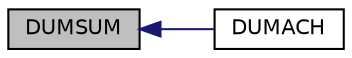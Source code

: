 digraph G
{
  edge [fontname="Helvetica",fontsize="10",labelfontname="Helvetica",labelfontsize="10"];
  node [fontname="Helvetica",fontsize="10",shape=record];
  rankdir=LR;
  Node1 [label="DUMSUM",height=0.2,width=0.4,color="black", fillcolor="grey75", style="filled" fontcolor="black"];
  Node1 -> Node2 [dir=back,color="midnightblue",fontsize="10",style="solid",fontname="Helvetica"];
  Node2 [label="DUMACH",height=0.2,width=0.4,color="black", fillcolor="white", style="filled",URL="$opkda1_8f90.html#ad630d3e687564d4efb7c6f9605214423"];
}
